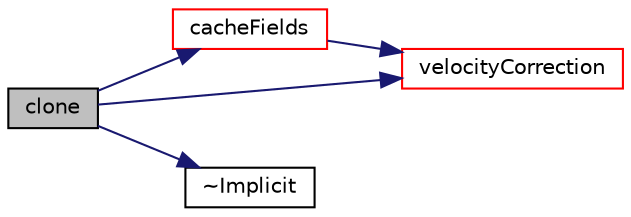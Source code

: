 digraph "clone"
{
  bgcolor="transparent";
  edge [fontname="Helvetica",fontsize="10",labelfontname="Helvetica",labelfontsize="10"];
  node [fontname="Helvetica",fontsize="10",shape=record];
  rankdir="LR";
  Node9 [label="clone",height=0.2,width=0.4,color="black", fillcolor="grey75", style="filled", fontcolor="black"];
  Node9 -> Node10 [color="midnightblue",fontsize="10",style="solid",fontname="Helvetica"];
  Node10 [label="cacheFields",height=0.2,width=0.4,color="red",URL="$a25385.html#a6005414ac27ae3e0b5a783ba216c1906",tooltip="Calculate the inter particles stresses. "];
  Node10 -> Node407 [color="midnightblue",fontsize="10",style="solid",fontname="Helvetica"];
  Node407 [label="velocityCorrection",height=0.2,width=0.4,color="red",URL="$a25385.html#a6984dfff01e81d1339e3e3a7ebb0633c",tooltip="Calculate the velocity correction. "];
  Node9 -> Node407 [color="midnightblue",fontsize="10",style="solid",fontname="Helvetica"];
  Node9 -> Node432 [color="midnightblue",fontsize="10",style="solid",fontname="Helvetica"];
  Node432 [label="~Implicit",height=0.2,width=0.4,color="black",URL="$a25385.html#a2df51d281f309e48623b2e40055dec4d",tooltip="Destructor. "];
}
